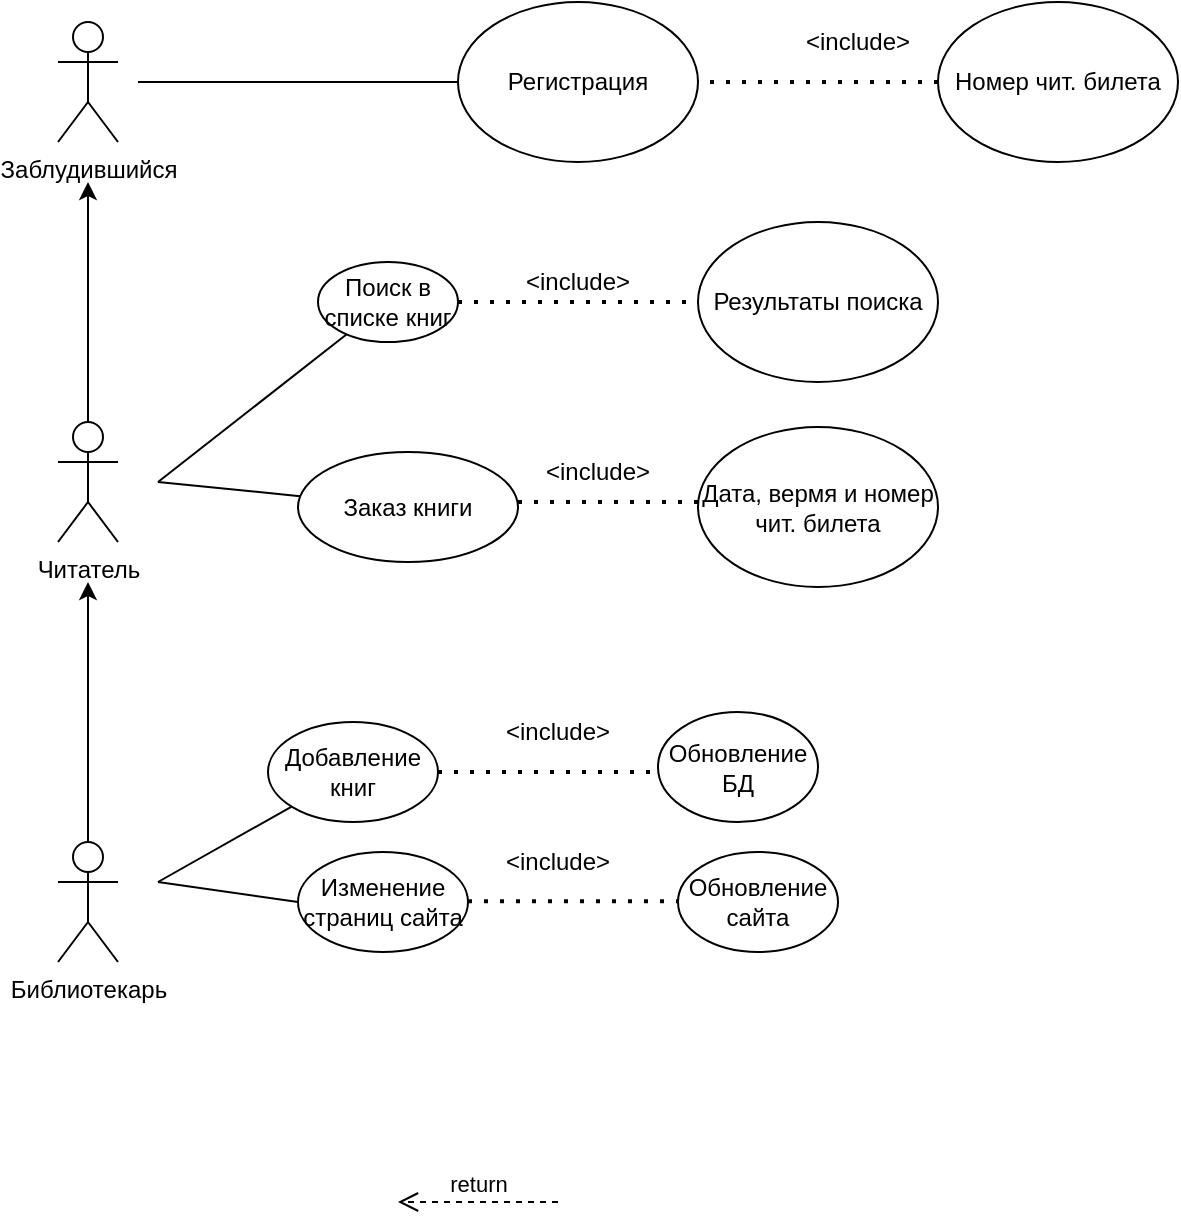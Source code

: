 <mxfile version="14.6.13" type="device"><diagram id="Fyy6aEroIZThq3twwU_D" name="Страница 1"><mxGraphModel dx="1086" dy="820" grid="1" gridSize="10" guides="1" tooltips="1" connect="1" arrows="1" fold="1" page="1" pageScale="1" pageWidth="827" pageHeight="1169" math="0" shadow="0"><root><mxCell id="0"/><mxCell id="1" parent="0"/><mxCell id="jTIAgM5TpNu2WSKRZXUA-1" value="Заблудившийся" style="shape=umlActor;verticalLabelPosition=bottom;verticalAlign=top;html=1;outlineConnect=0;" parent="1" vertex="1"><mxGeometry x="50" y="50" width="30" height="60" as="geometry"/></mxCell><mxCell id="jTIAgM5TpNu2WSKRZXUA-5" style="edgeStyle=orthogonalEdgeStyle;rounded=0;orthogonalLoop=1;jettySize=auto;html=1;" parent="1" source="jTIAgM5TpNu2WSKRZXUA-2" edge="1"><mxGeometry relative="1" as="geometry"><mxPoint x="65" y="130" as="targetPoint"/></mxGeometry></mxCell><mxCell id="jTIAgM5TpNu2WSKRZXUA-2" value="Читатель" style="shape=umlActor;verticalLabelPosition=bottom;verticalAlign=top;html=1;outlineConnect=0;" parent="1" vertex="1"><mxGeometry x="50" y="250" width="30" height="60" as="geometry"/></mxCell><mxCell id="jTIAgM5TpNu2WSKRZXUA-4" style="edgeStyle=orthogonalEdgeStyle;rounded=0;orthogonalLoop=1;jettySize=auto;html=1;" parent="1" source="jTIAgM5TpNu2WSKRZXUA-3" edge="1"><mxGeometry relative="1" as="geometry"><mxPoint x="65" y="330" as="targetPoint"/></mxGeometry></mxCell><mxCell id="jTIAgM5TpNu2WSKRZXUA-3" value="Библиотекарь" style="shape=umlActor;verticalLabelPosition=bottom;verticalAlign=top;html=1;outlineConnect=0;" parent="1" vertex="1"><mxGeometry x="50" y="460" width="30" height="60" as="geometry"/></mxCell><mxCell id="jTIAgM5TpNu2WSKRZXUA-6" value="" style="endArrow=none;html=1;" parent="1" target="jTIAgM5TpNu2WSKRZXUA-7" edge="1"><mxGeometry width="50" height="50" relative="1" as="geometry"><mxPoint x="90" y="80" as="sourcePoint"/><mxPoint x="310" y="80" as="targetPoint"/></mxGeometry></mxCell><mxCell id="jTIAgM5TpNu2WSKRZXUA-7" value="Регистрация" style="ellipse;whiteSpace=wrap;html=1;" parent="1" vertex="1"><mxGeometry x="250" y="40" width="120" height="80" as="geometry"/></mxCell><mxCell id="jTIAgM5TpNu2WSKRZXUA-8" value="" style="endArrow=none;dashed=1;html=1;dashPattern=1 3;strokeWidth=2;entryX=1;entryY=0.5;entryDx=0;entryDy=0;" parent="1" target="jTIAgM5TpNu2WSKRZXUA-7" edge="1"><mxGeometry width="50" height="50" relative="1" as="geometry"><mxPoint x="490" y="80" as="sourcePoint"/><mxPoint x="350" y="140" as="targetPoint"/></mxGeometry></mxCell><mxCell id="jTIAgM5TpNu2WSKRZXUA-9" value="Номер чит. билета" style="ellipse;whiteSpace=wrap;html=1;" parent="1" vertex="1"><mxGeometry x="490" y="40" width="120" height="80" as="geometry"/></mxCell><mxCell id="jTIAgM5TpNu2WSKRZXUA-10" value="&amp;lt;include&amp;gt;" style="text;html=1;strokeColor=none;fillColor=none;align=center;verticalAlign=middle;whiteSpace=wrap;rounded=0;" parent="1" vertex="1"><mxGeometry x="430" y="50" width="40" height="20" as="geometry"/></mxCell><mxCell id="jTIAgM5TpNu2WSKRZXUA-11" value="" style="endArrow=none;html=1;" parent="1" target="jTIAgM5TpNu2WSKRZXUA-12" edge="1"><mxGeometry width="50" height="50" relative="1" as="geometry"><mxPoint x="100" y="280" as="sourcePoint"/><mxPoint x="240" y="210" as="targetPoint"/></mxGeometry></mxCell><mxCell id="jTIAgM5TpNu2WSKRZXUA-12" value="Поиск в списке книг" style="ellipse;whiteSpace=wrap;html=1;" parent="1" vertex="1"><mxGeometry x="180" y="170" width="70" height="40" as="geometry"/></mxCell><mxCell id="jTIAgM5TpNu2WSKRZXUA-13" value="" style="endArrow=none;html=1;" parent="1" target="jTIAgM5TpNu2WSKRZXUA-14" edge="1"><mxGeometry width="50" height="50" relative="1" as="geometry"><mxPoint x="100" y="280" as="sourcePoint"/><mxPoint x="200" y="300" as="targetPoint"/></mxGeometry></mxCell><mxCell id="jTIAgM5TpNu2WSKRZXUA-14" value="Заказ книги" style="ellipse;whiteSpace=wrap;html=1;" parent="1" vertex="1"><mxGeometry x="170" y="265" width="110" height="55" as="geometry"/></mxCell><mxCell id="jTIAgM5TpNu2WSKRZXUA-15" value="" style="endArrow=none;dashed=1;html=1;dashPattern=1 3;strokeWidth=2;" parent="1" edge="1"><mxGeometry width="50" height="50" relative="1" as="geometry"><mxPoint x="280" y="290" as="sourcePoint"/><mxPoint x="370" y="290" as="targetPoint"/></mxGeometry></mxCell><mxCell id="jTIAgM5TpNu2WSKRZXUA-16" value="" style="endArrow=none;dashed=1;html=1;dashPattern=1 3;strokeWidth=2;exitX=1;exitY=0.5;exitDx=0;exitDy=0;" parent="1" source="jTIAgM5TpNu2WSKRZXUA-12" edge="1"><mxGeometry width="50" height="50" relative="1" as="geometry"><mxPoint x="280" y="290" as="sourcePoint"/><mxPoint x="370" y="190" as="targetPoint"/></mxGeometry></mxCell><mxCell id="jTIAgM5TpNu2WSKRZXUA-17" value="Результаты поиска" style="ellipse;whiteSpace=wrap;html=1;" parent="1" vertex="1"><mxGeometry x="370" y="150" width="120" height="80" as="geometry"/></mxCell><mxCell id="jTIAgM5TpNu2WSKRZXUA-18" value="Дата, вермя и номер чит. билета" style="ellipse;whiteSpace=wrap;html=1;" parent="1" vertex="1"><mxGeometry x="370" y="252.5" width="120" height="80" as="geometry"/></mxCell><mxCell id="jTIAgM5TpNu2WSKRZXUA-19" value="&amp;lt;include&amp;gt;" style="text;html=1;strokeColor=none;fillColor=none;align=center;verticalAlign=middle;whiteSpace=wrap;rounded=0;" parent="1" vertex="1"><mxGeometry x="290" y="170" width="40" height="20" as="geometry"/></mxCell><mxCell id="jTIAgM5TpNu2WSKRZXUA-20" value="&amp;lt;include&amp;gt;" style="text;html=1;strokeColor=none;fillColor=none;align=center;verticalAlign=middle;whiteSpace=wrap;rounded=0;" parent="1" vertex="1"><mxGeometry x="300" y="265" width="40" height="20" as="geometry"/></mxCell><mxCell id="jTIAgM5TpNu2WSKRZXUA-21" value="" style="endArrow=none;html=1;" parent="1" target="jTIAgM5TpNu2WSKRZXUA-23" edge="1"><mxGeometry width="50" height="50" relative="1" as="geometry"><mxPoint x="100" y="480" as="sourcePoint"/><mxPoint x="150" y="430" as="targetPoint"/></mxGeometry></mxCell><mxCell id="jTIAgM5TpNu2WSKRZXUA-22" value="" style="endArrow=none;html=1;" parent="1" edge="1"><mxGeometry width="50" height="50" relative="1" as="geometry"><mxPoint x="100" y="480" as="sourcePoint"/><mxPoint x="170" y="490" as="targetPoint"/></mxGeometry></mxCell><mxCell id="jTIAgM5TpNu2WSKRZXUA-23" value="Добавление книг" style="ellipse;whiteSpace=wrap;html=1;" parent="1" vertex="1"><mxGeometry x="155" y="400" width="85" height="50" as="geometry"/></mxCell><mxCell id="jTIAgM5TpNu2WSKRZXUA-24" value="" style="endArrow=none;dashed=1;html=1;dashPattern=1 3;strokeWidth=2;exitX=1;exitY=0.5;exitDx=0;exitDy=0;" parent="1" source="jTIAgM5TpNu2WSKRZXUA-23" edge="1"><mxGeometry width="50" height="50" relative="1" as="geometry"><mxPoint x="300" y="460" as="sourcePoint"/><mxPoint x="350" y="425" as="targetPoint"/></mxGeometry></mxCell><mxCell id="jTIAgM5TpNu2WSKRZXUA-25" value="Изменение страниц сайта" style="ellipse;whiteSpace=wrap;html=1;" parent="1" vertex="1"><mxGeometry x="170" y="465" width="85" height="50" as="geometry"/></mxCell><mxCell id="jTIAgM5TpNu2WSKRZXUA-26" value="" style="endArrow=none;dashed=1;html=1;dashPattern=1 3;strokeWidth=2;exitX=1;exitY=0.5;exitDx=0;exitDy=0;" parent="1" edge="1"><mxGeometry width="50" height="50" relative="1" as="geometry"><mxPoint x="255" y="489.58" as="sourcePoint"/><mxPoint x="365" y="489.58" as="targetPoint"/></mxGeometry></mxCell><mxCell id="jTIAgM5TpNu2WSKRZXUA-27" value="Обновление БД" style="ellipse;whiteSpace=wrap;html=1;" parent="1" vertex="1"><mxGeometry x="350" y="395" width="80" height="55" as="geometry"/></mxCell><mxCell id="jTIAgM5TpNu2WSKRZXUA-29" value="Обновление сайта" style="ellipse;whiteSpace=wrap;html=1;" parent="1" vertex="1"><mxGeometry x="360" y="465" width="80" height="50" as="geometry"/></mxCell><mxCell id="jTIAgM5TpNu2WSKRZXUA-30" value="&amp;lt;include&amp;gt;" style="text;html=1;strokeColor=none;fillColor=none;align=center;verticalAlign=middle;whiteSpace=wrap;rounded=0;" parent="1" vertex="1"><mxGeometry x="280" y="395" width="40" height="20" as="geometry"/></mxCell><mxCell id="jTIAgM5TpNu2WSKRZXUA-31" value="&amp;lt;include&amp;gt;" style="text;html=1;strokeColor=none;fillColor=none;align=center;verticalAlign=middle;whiteSpace=wrap;rounded=0;" parent="1" vertex="1"><mxGeometry x="280" y="460" width="40" height="20" as="geometry"/></mxCell><mxCell id="qJ3KISWiO5wi4UBX22UE-1" value="return" style="html=1;verticalAlign=bottom;endArrow=open;dashed=1;endSize=8;" edge="1" parent="1"><mxGeometry relative="1" as="geometry"><mxPoint x="300" y="640" as="sourcePoint"/><mxPoint x="220" y="640" as="targetPoint"/></mxGeometry></mxCell></root></mxGraphModel></diagram></mxfile>